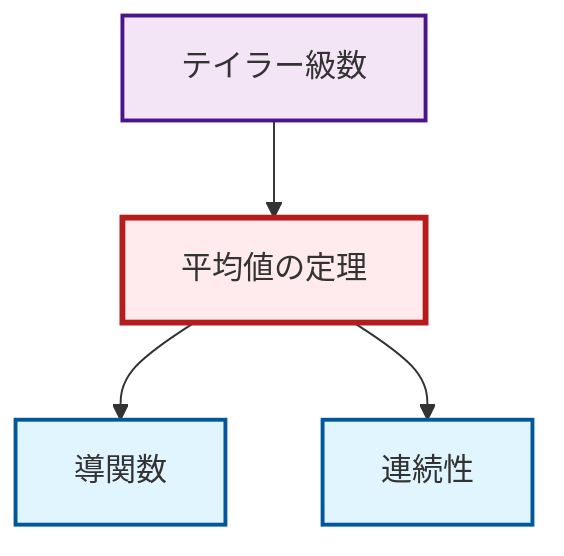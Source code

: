 graph TD
    classDef definition fill:#e1f5fe,stroke:#01579b,stroke-width:2px
    classDef theorem fill:#f3e5f5,stroke:#4a148c,stroke-width:2px
    classDef axiom fill:#fff3e0,stroke:#e65100,stroke-width:2px
    classDef example fill:#e8f5e9,stroke:#1b5e20,stroke-width:2px
    classDef current fill:#ffebee,stroke:#b71c1c,stroke-width:3px
    def-continuity["連続性"]:::definition
    thm-taylor-series["テイラー級数"]:::theorem
    def-derivative["導関数"]:::definition
    thm-mean-value["平均値の定理"]:::theorem
    thm-mean-value --> def-derivative
    thm-taylor-series --> thm-mean-value
    thm-mean-value --> def-continuity
    class thm-mean-value current